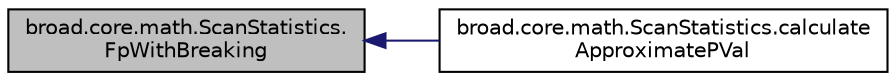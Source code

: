 digraph "broad.core.math.ScanStatistics.FpWithBreaking"
{
  edge [fontname="Helvetica",fontsize="10",labelfontname="Helvetica",labelfontsize="10"];
  node [fontname="Helvetica",fontsize="10",shape=record];
  rankdir="LR";
  Node1 [label="broad.core.math.ScanStatistics.\lFpWithBreaking",height=0.2,width=0.4,color="black", fillcolor="grey75", style="filled" fontcolor="black"];
  Node1 -> Node2 [dir="back",color="midnightblue",fontsize="10",style="solid",fontname="Helvetica"];
  Node2 [label="broad.core.math.ScanStatistics.calculate\lApproximatePVal",height=0.2,width=0.4,color="black", fillcolor="white", style="filled",URL="$classbroad_1_1core_1_1math_1_1_scan_statistics.html#a0bcb18905e2ec14223a7038d0293aae0"];
}
